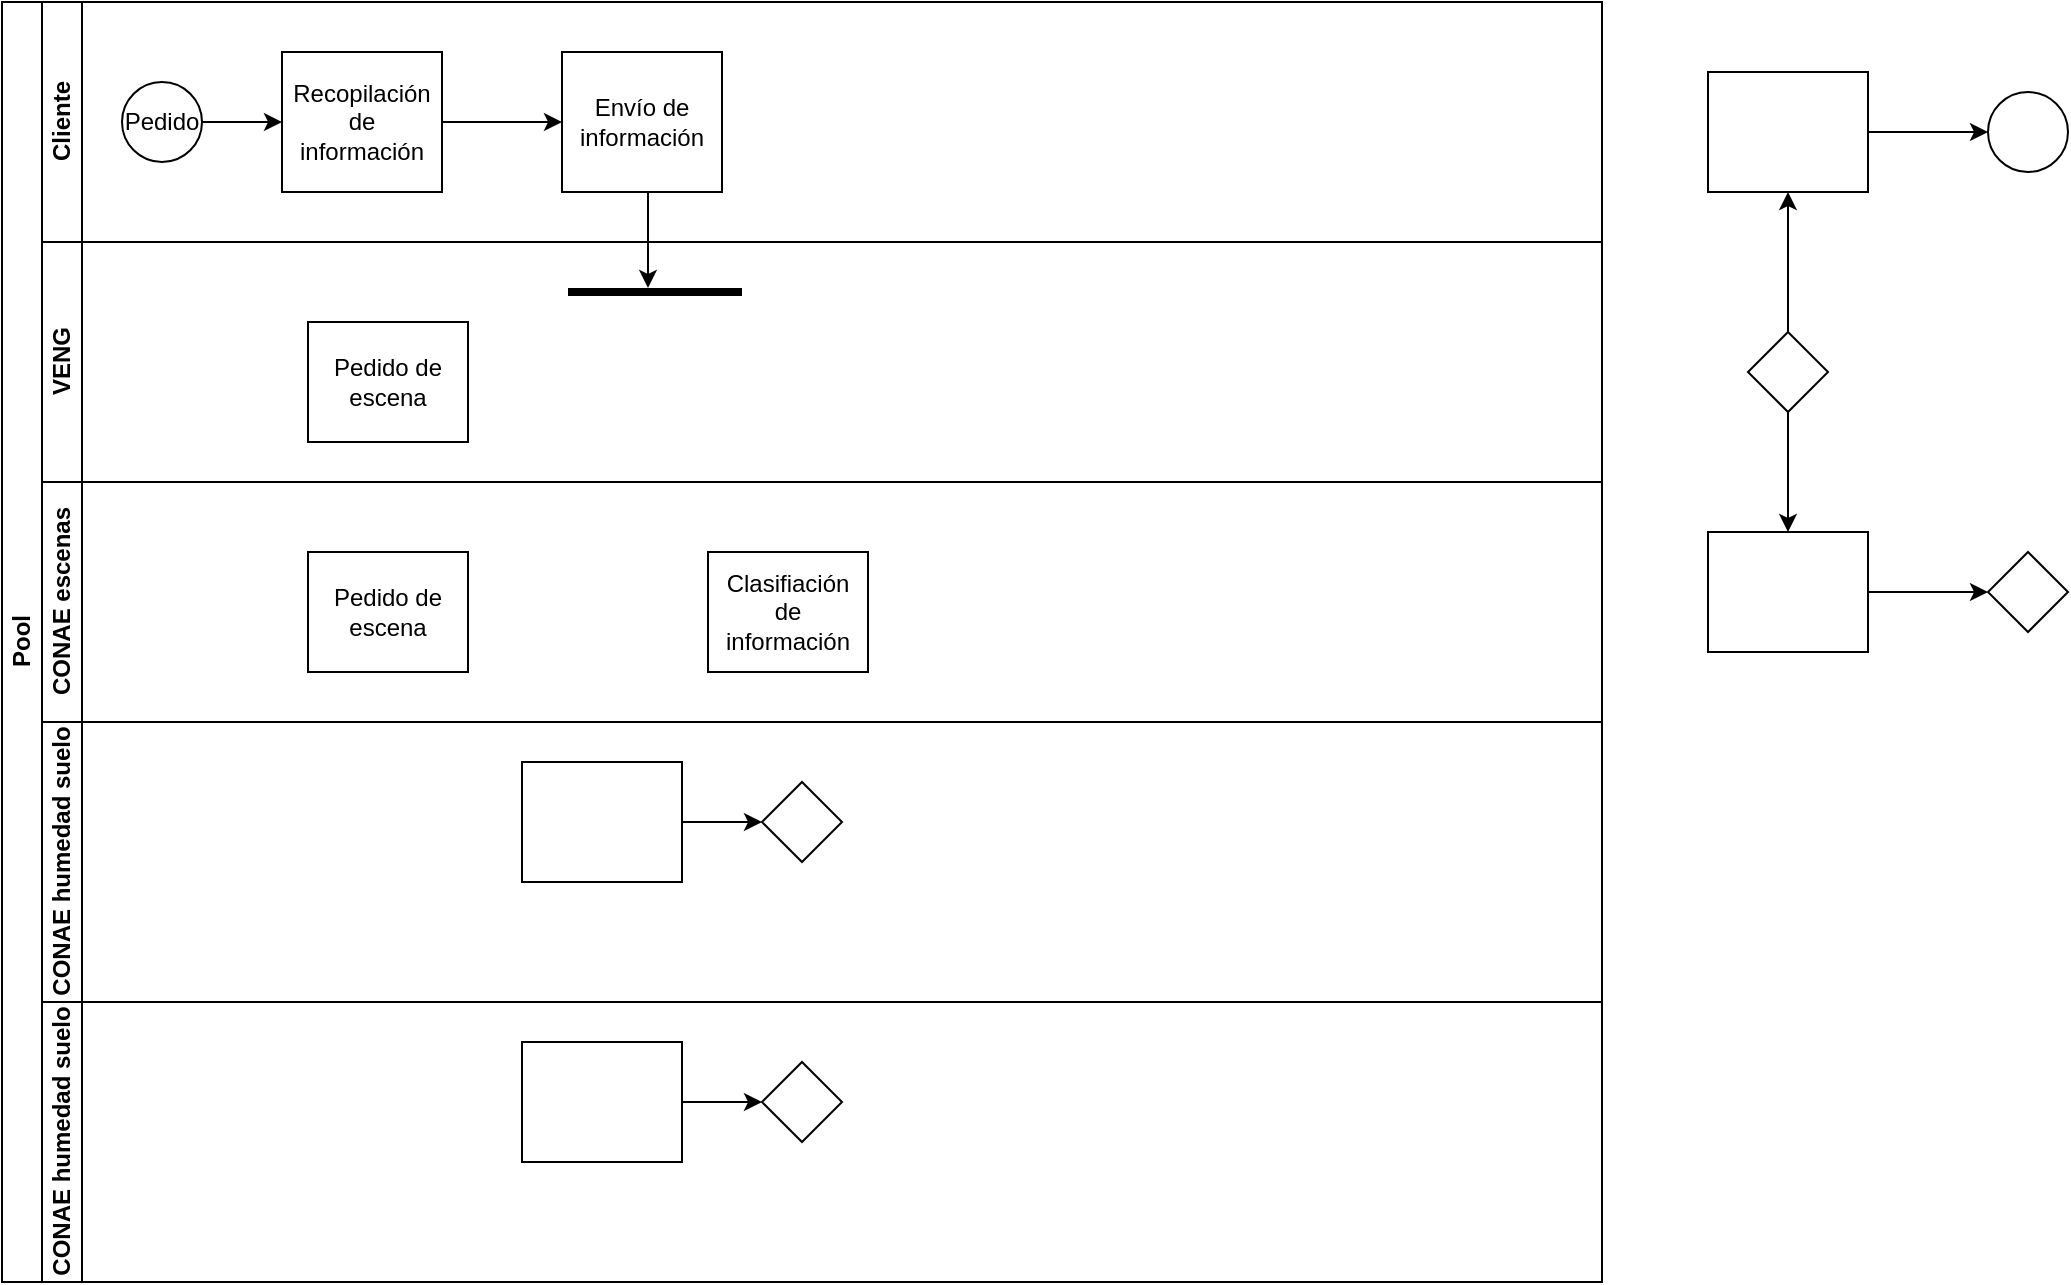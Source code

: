 <mxfile version="13.10.2" type="github">
  <diagram id="prtHgNgQTEPvFCAcTncT" name="Page-1">
    <mxGraphModel dx="868" dy="479" grid="1" gridSize="10" guides="1" tooltips="1" connect="1" arrows="1" fold="1" page="1" pageScale="1" pageWidth="827" pageHeight="1169" math="0" shadow="0">
      <root>
        <mxCell id="0" />
        <mxCell id="1" parent="0" />
        <mxCell id="dNxyNK7c78bLwvsdeMH5-19" value="Pool" style="swimlane;html=1;childLayout=stackLayout;resizeParent=1;resizeParentMax=0;horizontal=0;startSize=20;horizontalStack=0;" parent="1" vertex="1">
          <mxGeometry x="27" y="130" width="800" height="640" as="geometry" />
        </mxCell>
        <mxCell id="dNxyNK7c78bLwvsdeMH5-20" value="&lt;div&gt;Cliente&lt;/div&gt;" style="swimlane;html=1;startSize=20;horizontal=0;" parent="dNxyNK7c78bLwvsdeMH5-19" vertex="1">
          <mxGeometry x="20" width="780" height="120" as="geometry" />
        </mxCell>
        <mxCell id="dNxyNK7c78bLwvsdeMH5-25" value="" style="edgeStyle=orthogonalEdgeStyle;rounded=0;orthogonalLoop=1;jettySize=auto;html=1;" parent="dNxyNK7c78bLwvsdeMH5-20" source="dNxyNK7c78bLwvsdeMH5-23" target="dNxyNK7c78bLwvsdeMH5-24" edge="1">
          <mxGeometry relative="1" as="geometry" />
        </mxCell>
        <mxCell id="dNxyNK7c78bLwvsdeMH5-23" value="Pedido" style="ellipse;whiteSpace=wrap;html=1;" parent="dNxyNK7c78bLwvsdeMH5-20" vertex="1">
          <mxGeometry x="40" y="40" width="40" height="40" as="geometry" />
        </mxCell>
        <mxCell id="dNxyNK7c78bLwvsdeMH5-24" value="&lt;div&gt;Recopilación de información&lt;br&gt;&lt;/div&gt;" style="rounded=0;whiteSpace=wrap;html=1;fontFamily=Helvetica;fontSize=12;fontColor=#000000;align=center;" parent="dNxyNK7c78bLwvsdeMH5-20" vertex="1">
          <mxGeometry x="120" y="25" width="80" height="70" as="geometry" />
        </mxCell>
        <mxCell id="l4dRGZKkExwcml5ZWiq3-8" value="Envío de información" style="rounded=0;whiteSpace=wrap;html=1;fontFamily=Helvetica;fontSize=12;fontColor=#000000;align=center;" vertex="1" parent="dNxyNK7c78bLwvsdeMH5-20">
          <mxGeometry x="260" y="25" width="80" height="70" as="geometry" />
        </mxCell>
        <mxCell id="dNxyNK7c78bLwvsdeMH5-21" value="VENG" style="swimlane;html=1;startSize=20;horizontal=0;" parent="dNxyNK7c78bLwvsdeMH5-19" vertex="1">
          <mxGeometry x="20" y="120" width="780" height="120" as="geometry" />
        </mxCell>
        <mxCell id="l4dRGZKkExwcml5ZWiq3-31" value="Pedido de escena" style="rounded=0;whiteSpace=wrap;html=1;fontFamily=Helvetica;fontSize=12;fontColor=#000000;align=center;" vertex="1" parent="dNxyNK7c78bLwvsdeMH5-21">
          <mxGeometry x="133.0" y="40" width="80" height="60" as="geometry" />
        </mxCell>
        <mxCell id="l4dRGZKkExwcml5ZWiq3-35" value="" style="line;strokeWidth=4;html=1;perimeter=backbonePerimeter;points=[];outlineConnect=0;" vertex="1" parent="dNxyNK7c78bLwvsdeMH5-21">
          <mxGeometry x="263" y="20" width="87" height="10" as="geometry" />
        </mxCell>
        <mxCell id="dNxyNK7c78bLwvsdeMH5-22" value="CONAE escenas" style="swimlane;html=1;startSize=20;horizontal=0;" parent="dNxyNK7c78bLwvsdeMH5-19" vertex="1">
          <mxGeometry x="20" y="240" width="780" height="120" as="geometry">
            <mxRectangle x="20" y="240" width="580" height="20" as="alternateBounds" />
          </mxGeometry>
        </mxCell>
        <mxCell id="dNxyNK7c78bLwvsdeMH5-26" value="Clasifiación de información" style="rounded=0;whiteSpace=wrap;html=1;fontFamily=Helvetica;fontSize=12;fontColor=#000000;align=center;" parent="dNxyNK7c78bLwvsdeMH5-22" vertex="1">
          <mxGeometry x="333.0" y="35" width="80" height="60" as="geometry" />
        </mxCell>
        <mxCell id="l4dRGZKkExwcml5ZWiq3-36" value="Pedido de escena" style="rounded=0;whiteSpace=wrap;html=1;fontFamily=Helvetica;fontSize=12;fontColor=#000000;align=center;" vertex="1" parent="dNxyNK7c78bLwvsdeMH5-22">
          <mxGeometry x="133.0" y="35" width="80" height="60" as="geometry" />
        </mxCell>
        <mxCell id="l4dRGZKkExwcml5ZWiq3-3" value="&lt;div&gt;CONAE humedad suelo&lt;/div&gt;" style="swimlane;html=1;startSize=20;horizontal=0;" vertex="1" parent="dNxyNK7c78bLwvsdeMH5-19">
          <mxGeometry x="20" y="360" width="780" height="140" as="geometry">
            <mxRectangle x="20" y="240" width="580" height="20" as="alternateBounds" />
          </mxGeometry>
        </mxCell>
        <mxCell id="l4dRGZKkExwcml5ZWiq3-4" value="" style="edgeStyle=orthogonalEdgeStyle;rounded=0;orthogonalLoop=1;jettySize=auto;html=1;endArrow=classic;endFill=1;" edge="1" parent="l4dRGZKkExwcml5ZWiq3-3" source="l4dRGZKkExwcml5ZWiq3-5" target="l4dRGZKkExwcml5ZWiq3-6">
          <mxGeometry relative="1" as="geometry" />
        </mxCell>
        <mxCell id="l4dRGZKkExwcml5ZWiq3-5" value="" style="rounded=0;whiteSpace=wrap;html=1;fontFamily=Helvetica;fontSize=12;fontColor=#000000;align=center;" vertex="1" parent="l4dRGZKkExwcml5ZWiq3-3">
          <mxGeometry x="240" y="20" width="80" height="60" as="geometry" />
        </mxCell>
        <mxCell id="l4dRGZKkExwcml5ZWiq3-6" value="" style="rhombus;whiteSpace=wrap;html=1;fontFamily=Helvetica;fontSize=12;fontColor=#000000;align=center;" vertex="1" parent="l4dRGZKkExwcml5ZWiq3-3">
          <mxGeometry x="360" y="30" width="40" height="40" as="geometry" />
        </mxCell>
        <mxCell id="l4dRGZKkExwcml5ZWiq3-26" value="&lt;div&gt;CONAE humedad suelo&lt;/div&gt;" style="swimlane;html=1;startSize=20;horizontal=0;" vertex="1" parent="dNxyNK7c78bLwvsdeMH5-19">
          <mxGeometry x="20" y="500" width="780" height="140" as="geometry">
            <mxRectangle x="20" y="240" width="580" height="20" as="alternateBounds" />
          </mxGeometry>
        </mxCell>
        <mxCell id="l4dRGZKkExwcml5ZWiq3-27" value="" style="edgeStyle=orthogonalEdgeStyle;rounded=0;orthogonalLoop=1;jettySize=auto;html=1;endArrow=classic;endFill=1;" edge="1" parent="l4dRGZKkExwcml5ZWiq3-26" source="l4dRGZKkExwcml5ZWiq3-28" target="l4dRGZKkExwcml5ZWiq3-29">
          <mxGeometry relative="1" as="geometry" />
        </mxCell>
        <mxCell id="l4dRGZKkExwcml5ZWiq3-28" value="" style="rounded=0;whiteSpace=wrap;html=1;fontFamily=Helvetica;fontSize=12;fontColor=#000000;align=center;" vertex="1" parent="l4dRGZKkExwcml5ZWiq3-26">
          <mxGeometry x="240" y="20" width="80" height="60" as="geometry" />
        </mxCell>
        <mxCell id="l4dRGZKkExwcml5ZWiq3-29" value="" style="rhombus;whiteSpace=wrap;html=1;fontFamily=Helvetica;fontSize=12;fontColor=#000000;align=center;" vertex="1" parent="l4dRGZKkExwcml5ZWiq3-26">
          <mxGeometry x="360" y="30" width="40" height="40" as="geometry" />
        </mxCell>
        <mxCell id="l4dRGZKkExwcml5ZWiq3-30" style="edgeStyle=orthogonalEdgeStyle;rounded=0;orthogonalLoop=1;jettySize=auto;html=1;exitX=0.5;exitY=1;exitDx=0;exitDy=0;" edge="1" parent="dNxyNK7c78bLwvsdeMH5-19" target="l4dRGZKkExwcml5ZWiq3-35">
          <mxGeometry relative="1" as="geometry">
            <mxPoint x="323" y="95" as="sourcePoint" />
            <mxPoint x="303" y="140" as="targetPoint" />
            <Array as="points">
              <mxPoint x="323" y="150" />
              <mxPoint x="303" y="150" />
            </Array>
          </mxGeometry>
        </mxCell>
        <mxCell id="l4dRGZKkExwcml5ZWiq3-9" style="edgeStyle=orthogonalEdgeStyle;rounded=0;orthogonalLoop=1;jettySize=auto;html=1;" edge="1" parent="1" source="l4dRGZKkExwcml5ZWiq3-7" target="l4dRGZKkExwcml5ZWiq3-8">
          <mxGeometry relative="1" as="geometry" />
        </mxCell>
        <mxCell id="l4dRGZKkExwcml5ZWiq3-7" value="&lt;div&gt;Recopilación de información&lt;br&gt;&lt;/div&gt;" style="rounded=0;whiteSpace=wrap;html=1;fontFamily=Helvetica;fontSize=12;fontColor=#000000;align=center;" vertex="1" parent="1">
          <mxGeometry x="167" y="155" width="80" height="70" as="geometry" />
        </mxCell>
        <mxCell id="dNxyNK7c78bLwvsdeMH5-33" value="" style="edgeStyle=orthogonalEdgeStyle;rounded=0;orthogonalLoop=1;jettySize=auto;html=1;endArrow=classic;endFill=1;" parent="1" source="dNxyNK7c78bLwvsdeMH5-30" target="dNxyNK7c78bLwvsdeMH5-32" edge="1">
          <mxGeometry relative="1" as="geometry" />
        </mxCell>
        <mxCell id="dNxyNK7c78bLwvsdeMH5-30" value="" style="rounded=0;whiteSpace=wrap;html=1;fontFamily=Helvetica;fontSize=12;fontColor=#000000;align=center;" parent="1" vertex="1">
          <mxGeometry x="880" y="165" width="80" height="60" as="geometry" />
        </mxCell>
        <mxCell id="dNxyNK7c78bLwvsdeMH5-32" value="" style="ellipse;whiteSpace=wrap;html=1;" parent="1" vertex="1">
          <mxGeometry x="1020" y="175" width="40" height="40" as="geometry" />
        </mxCell>
        <mxCell id="dNxyNK7c78bLwvsdeMH5-31" style="edgeStyle=orthogonalEdgeStyle;rounded=0;orthogonalLoop=1;jettySize=auto;html=1;endArrow=classic;endFill=1;" parent="1" source="dNxyNK7c78bLwvsdeMH5-28" target="dNxyNK7c78bLwvsdeMH5-30" edge="1">
          <mxGeometry relative="1" as="geometry" />
        </mxCell>
        <mxCell id="dNxyNK7c78bLwvsdeMH5-35" style="edgeStyle=orthogonalEdgeStyle;rounded=0;orthogonalLoop=1;jettySize=auto;html=1;endArrow=classic;endFill=1;" parent="1" source="dNxyNK7c78bLwvsdeMH5-28" target="dNxyNK7c78bLwvsdeMH5-34" edge="1">
          <mxGeometry relative="1" as="geometry" />
        </mxCell>
        <mxCell id="dNxyNK7c78bLwvsdeMH5-28" value="" style="rhombus;whiteSpace=wrap;html=1;fontFamily=Helvetica;fontSize=12;fontColor=#000000;align=center;" parent="1" vertex="1">
          <mxGeometry x="900" y="295" width="40" height="40" as="geometry" />
        </mxCell>
        <mxCell id="dNxyNK7c78bLwvsdeMH5-37" value="" style="edgeStyle=orthogonalEdgeStyle;rounded=0;orthogonalLoop=1;jettySize=auto;html=1;endArrow=classic;endFill=1;" parent="1" source="dNxyNK7c78bLwvsdeMH5-34" target="dNxyNK7c78bLwvsdeMH5-36" edge="1">
          <mxGeometry relative="1" as="geometry" />
        </mxCell>
        <mxCell id="dNxyNK7c78bLwvsdeMH5-34" value="" style="rounded=0;whiteSpace=wrap;html=1;fontFamily=Helvetica;fontSize=12;fontColor=#000000;align=center;" parent="1" vertex="1">
          <mxGeometry x="880" y="395" width="80" height="60" as="geometry" />
        </mxCell>
        <mxCell id="dNxyNK7c78bLwvsdeMH5-36" value="" style="rhombus;whiteSpace=wrap;html=1;fontFamily=Helvetica;fontSize=12;fontColor=#000000;align=center;" parent="1" vertex="1">
          <mxGeometry x="1020" y="405" width="40" height="40" as="geometry" />
        </mxCell>
      </root>
    </mxGraphModel>
  </diagram>
</mxfile>
